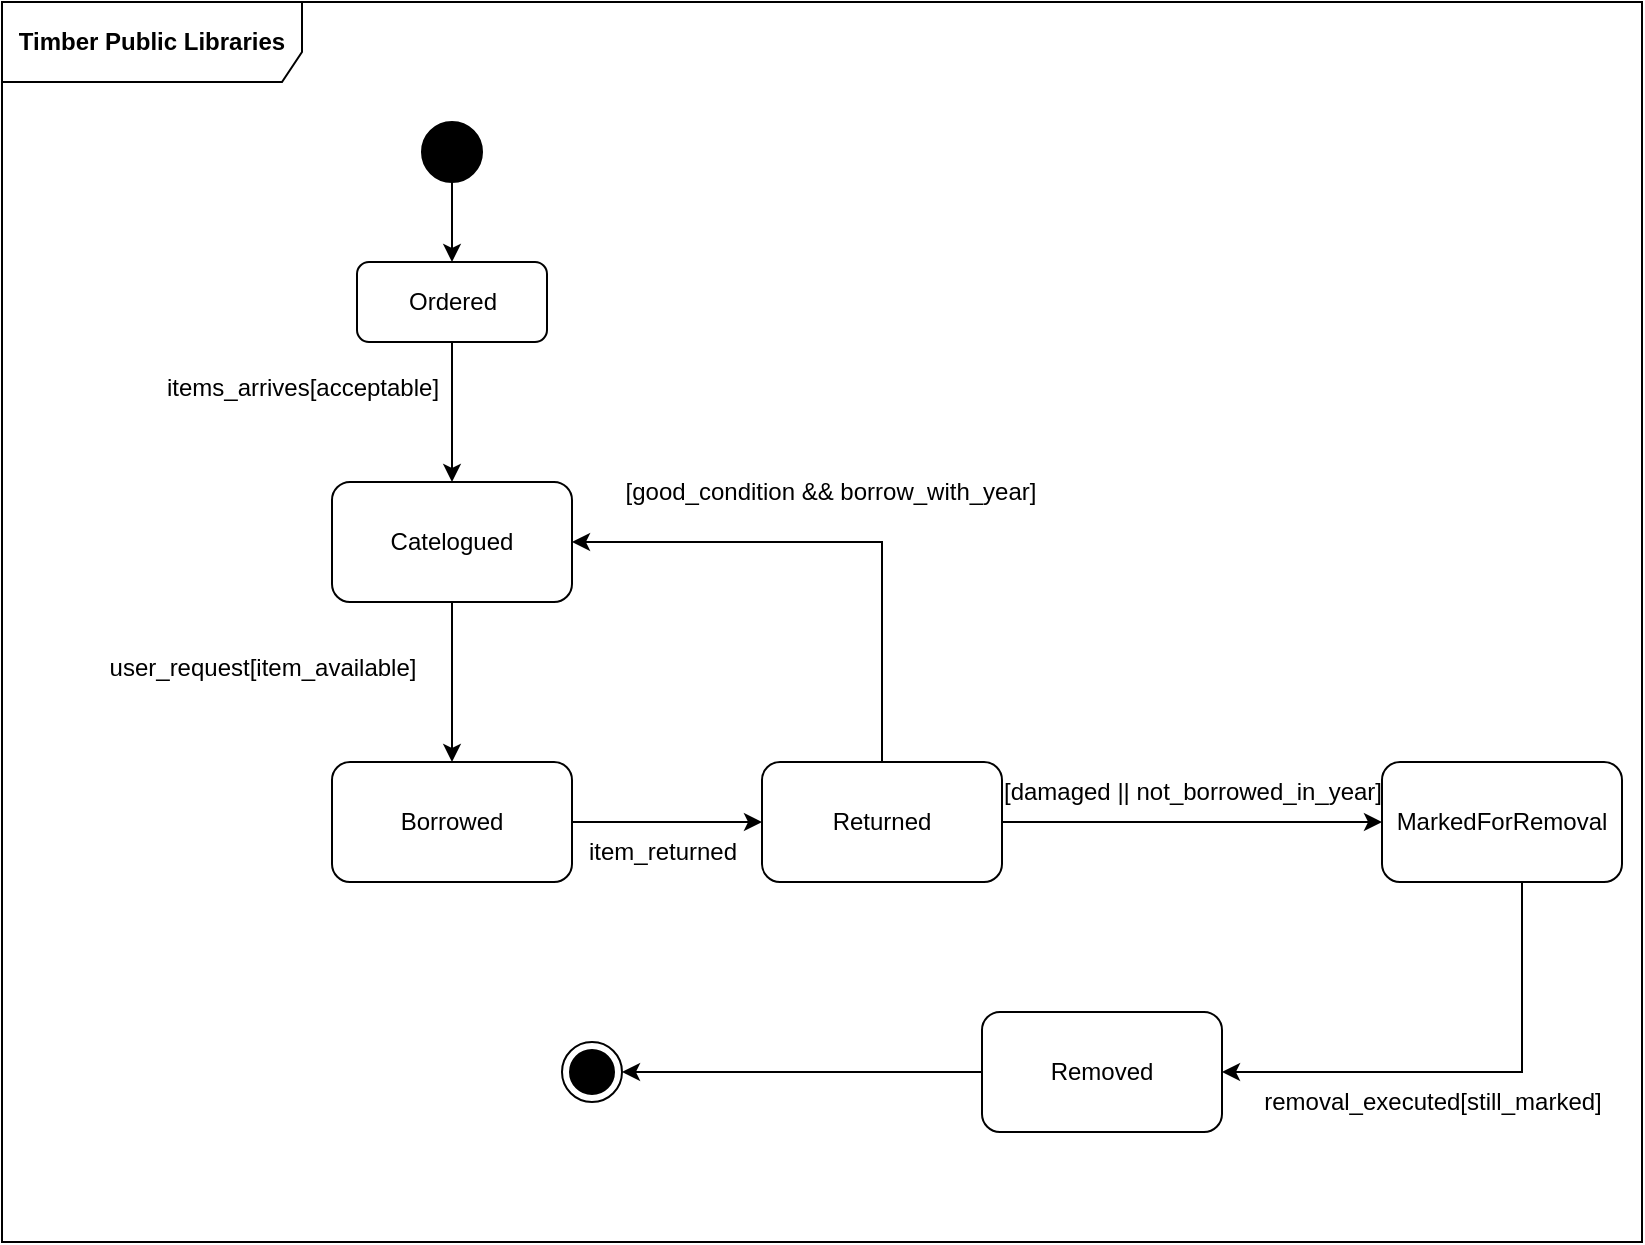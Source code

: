 <mxfile version="25.0.2">
  <diagram name="第 1 页" id="wVHSIpJWWYmH86ye9V5N">
    <mxGraphModel dx="910" dy="682" grid="1" gridSize="10" guides="1" tooltips="1" connect="1" arrows="1" fold="1" page="1" pageScale="1" pageWidth="827" pageHeight="1169" math="0" shadow="0">
      <root>
        <mxCell id="0" />
        <mxCell id="1" parent="0" />
        <mxCell id="S9GYfA3jyPuPfdRCLLuw-20" style="edgeStyle=orthogonalEdgeStyle;rounded=0;orthogonalLoop=1;jettySize=auto;html=1;entryX=0.5;entryY=0;entryDx=0;entryDy=0;" edge="1" parent="1" source="S9GYfA3jyPuPfdRCLLuw-1" target="S9GYfA3jyPuPfdRCLLuw-4">
          <mxGeometry relative="1" as="geometry" />
        </mxCell>
        <mxCell id="S9GYfA3jyPuPfdRCLLuw-1" value="" style="ellipse;fillColor=strokeColor;html=1;" vertex="1" parent="1">
          <mxGeometry x="210" y="110" width="30" height="30" as="geometry" />
        </mxCell>
        <mxCell id="S9GYfA3jyPuPfdRCLLuw-6" value="" style="edgeStyle=orthogonalEdgeStyle;rounded=0;orthogonalLoop=1;jettySize=auto;html=1;" edge="1" parent="1" source="S9GYfA3jyPuPfdRCLLuw-4" target="S9GYfA3jyPuPfdRCLLuw-5">
          <mxGeometry relative="1" as="geometry" />
        </mxCell>
        <mxCell id="S9GYfA3jyPuPfdRCLLuw-4" value="Ordered" style="rounded=1;whiteSpace=wrap;html=1;" vertex="1" parent="1">
          <mxGeometry x="177.5" y="180" width="95" height="40" as="geometry" />
        </mxCell>
        <mxCell id="S9GYfA3jyPuPfdRCLLuw-8" value="" style="edgeStyle=orthogonalEdgeStyle;rounded=0;orthogonalLoop=1;jettySize=auto;html=1;" edge="1" parent="1" source="S9GYfA3jyPuPfdRCLLuw-5" target="S9GYfA3jyPuPfdRCLLuw-7">
          <mxGeometry relative="1" as="geometry" />
        </mxCell>
        <mxCell id="S9GYfA3jyPuPfdRCLLuw-5" value="Catelogued" style="whiteSpace=wrap;html=1;rounded=1;" vertex="1" parent="1">
          <mxGeometry x="165" y="290" width="120" height="60" as="geometry" />
        </mxCell>
        <mxCell id="S9GYfA3jyPuPfdRCLLuw-10" value="" style="edgeStyle=orthogonalEdgeStyle;rounded=0;orthogonalLoop=1;jettySize=auto;html=1;" edge="1" parent="1" source="S9GYfA3jyPuPfdRCLLuw-7" target="S9GYfA3jyPuPfdRCLLuw-9">
          <mxGeometry relative="1" as="geometry" />
        </mxCell>
        <mxCell id="S9GYfA3jyPuPfdRCLLuw-7" value="Borrowed" style="whiteSpace=wrap;html=1;rounded=1;" vertex="1" parent="1">
          <mxGeometry x="165" y="430" width="120" height="60" as="geometry" />
        </mxCell>
        <mxCell id="S9GYfA3jyPuPfdRCLLuw-11" style="edgeStyle=orthogonalEdgeStyle;rounded=0;orthogonalLoop=1;jettySize=auto;html=1;entryX=1;entryY=0.5;entryDx=0;entryDy=0;" edge="1" parent="1" source="S9GYfA3jyPuPfdRCLLuw-9" target="S9GYfA3jyPuPfdRCLLuw-5">
          <mxGeometry relative="1" as="geometry">
            <Array as="points">
              <mxPoint x="440" y="320" />
            </Array>
          </mxGeometry>
        </mxCell>
        <mxCell id="S9GYfA3jyPuPfdRCLLuw-15" value="" style="edgeStyle=orthogonalEdgeStyle;rounded=0;orthogonalLoop=1;jettySize=auto;html=1;" edge="1" parent="1" source="S9GYfA3jyPuPfdRCLLuw-9" target="S9GYfA3jyPuPfdRCLLuw-14">
          <mxGeometry relative="1" as="geometry" />
        </mxCell>
        <mxCell id="S9GYfA3jyPuPfdRCLLuw-9" value="Returned" style="whiteSpace=wrap;html=1;rounded=1;" vertex="1" parent="1">
          <mxGeometry x="380" y="430" width="120" height="60" as="geometry" />
        </mxCell>
        <mxCell id="S9GYfA3jyPuPfdRCLLuw-17" value="" style="edgeStyle=orthogonalEdgeStyle;rounded=0;orthogonalLoop=1;jettySize=auto;html=1;" edge="1" parent="1" source="S9GYfA3jyPuPfdRCLLuw-14" target="S9GYfA3jyPuPfdRCLLuw-16">
          <mxGeometry relative="1" as="geometry">
            <Array as="points">
              <mxPoint x="760" y="585" />
            </Array>
          </mxGeometry>
        </mxCell>
        <mxCell id="S9GYfA3jyPuPfdRCLLuw-14" value="MarkedForRemoval" style="whiteSpace=wrap;html=1;rounded=1;" vertex="1" parent="1">
          <mxGeometry x="690" y="430" width="120" height="60" as="geometry" />
        </mxCell>
        <mxCell id="S9GYfA3jyPuPfdRCLLuw-26" style="edgeStyle=orthogonalEdgeStyle;rounded=0;orthogonalLoop=1;jettySize=auto;html=1;exitX=0;exitY=0.5;exitDx=0;exitDy=0;" edge="1" parent="1" source="S9GYfA3jyPuPfdRCLLuw-16" target="S9GYfA3jyPuPfdRCLLuw-18">
          <mxGeometry relative="1" as="geometry" />
        </mxCell>
        <mxCell id="S9GYfA3jyPuPfdRCLLuw-16" value="Removed" style="whiteSpace=wrap;html=1;rounded=1;" vertex="1" parent="1">
          <mxGeometry x="490" y="555" width="120" height="60" as="geometry" />
        </mxCell>
        <mxCell id="S9GYfA3jyPuPfdRCLLuw-18" value="" style="ellipse;html=1;shape=endState;fillColor=strokeColor;" vertex="1" parent="1">
          <mxGeometry x="280" y="570" width="30" height="30" as="geometry" />
        </mxCell>
        <mxCell id="S9GYfA3jyPuPfdRCLLuw-21" value="items_arrives[acceptable]" style="text;html=1;align=center;verticalAlign=middle;resizable=0;points=[];autosize=1;strokeColor=none;fillColor=none;" vertex="1" parent="1">
          <mxGeometry x="70" y="228" width="160" height="30" as="geometry" />
        </mxCell>
        <mxCell id="S9GYfA3jyPuPfdRCLLuw-22" value="user_request[item_available]" style="text;html=1;align=center;verticalAlign=middle;resizable=0;points=[];autosize=1;strokeColor=none;fillColor=none;" vertex="1" parent="1">
          <mxGeometry x="40" y="368" width="180" height="30" as="geometry" />
        </mxCell>
        <mxCell id="S9GYfA3jyPuPfdRCLLuw-23" value="item_returned" style="text;html=1;align=center;verticalAlign=middle;resizable=0;points=[];autosize=1;strokeColor=none;fillColor=none;" vertex="1" parent="1">
          <mxGeometry x="280" y="460" width="100" height="30" as="geometry" />
        </mxCell>
        <mxCell id="S9GYfA3jyPuPfdRCLLuw-24" value="[good_condition &amp;amp;&amp;amp; borrow_with_year]" style="text;html=1;align=center;verticalAlign=middle;resizable=0;points=[];autosize=1;strokeColor=none;fillColor=none;" vertex="1" parent="1">
          <mxGeometry x="299" y="280" width="230" height="30" as="geometry" />
        </mxCell>
        <mxCell id="S9GYfA3jyPuPfdRCLLuw-25" value="[damaged || not_borrowed_in_year]" style="text;html=1;align=center;verticalAlign=middle;resizable=0;points=[];autosize=1;strokeColor=none;fillColor=none;" vertex="1" parent="1">
          <mxGeometry x="490" y="430" width="210" height="30" as="geometry" />
        </mxCell>
        <mxCell id="S9GYfA3jyPuPfdRCLLuw-27" value="removal_executed[still_marked]" style="text;html=1;align=center;verticalAlign=middle;resizable=0;points=[];autosize=1;strokeColor=none;fillColor=none;" vertex="1" parent="1">
          <mxGeometry x="620" y="585" width="190" height="30" as="geometry" />
        </mxCell>
        <mxCell id="S9GYfA3jyPuPfdRCLLuw-28" value="&lt;div class=&quot;lake-content&quot;&gt;&lt;strong&gt;&lt;span style=&quot;&quot; class=&quot;ne-text&quot;&gt;Timber Public Libraries&lt;/span&gt;&lt;/strong&gt;&lt;/div&gt;" style="shape=umlFrame;whiteSpace=wrap;html=1;pointerEvents=0;fontColor=default;width=150;height=40;" vertex="1" parent="1">
          <mxGeometry y="50" width="820" height="620" as="geometry" />
        </mxCell>
      </root>
    </mxGraphModel>
  </diagram>
</mxfile>
